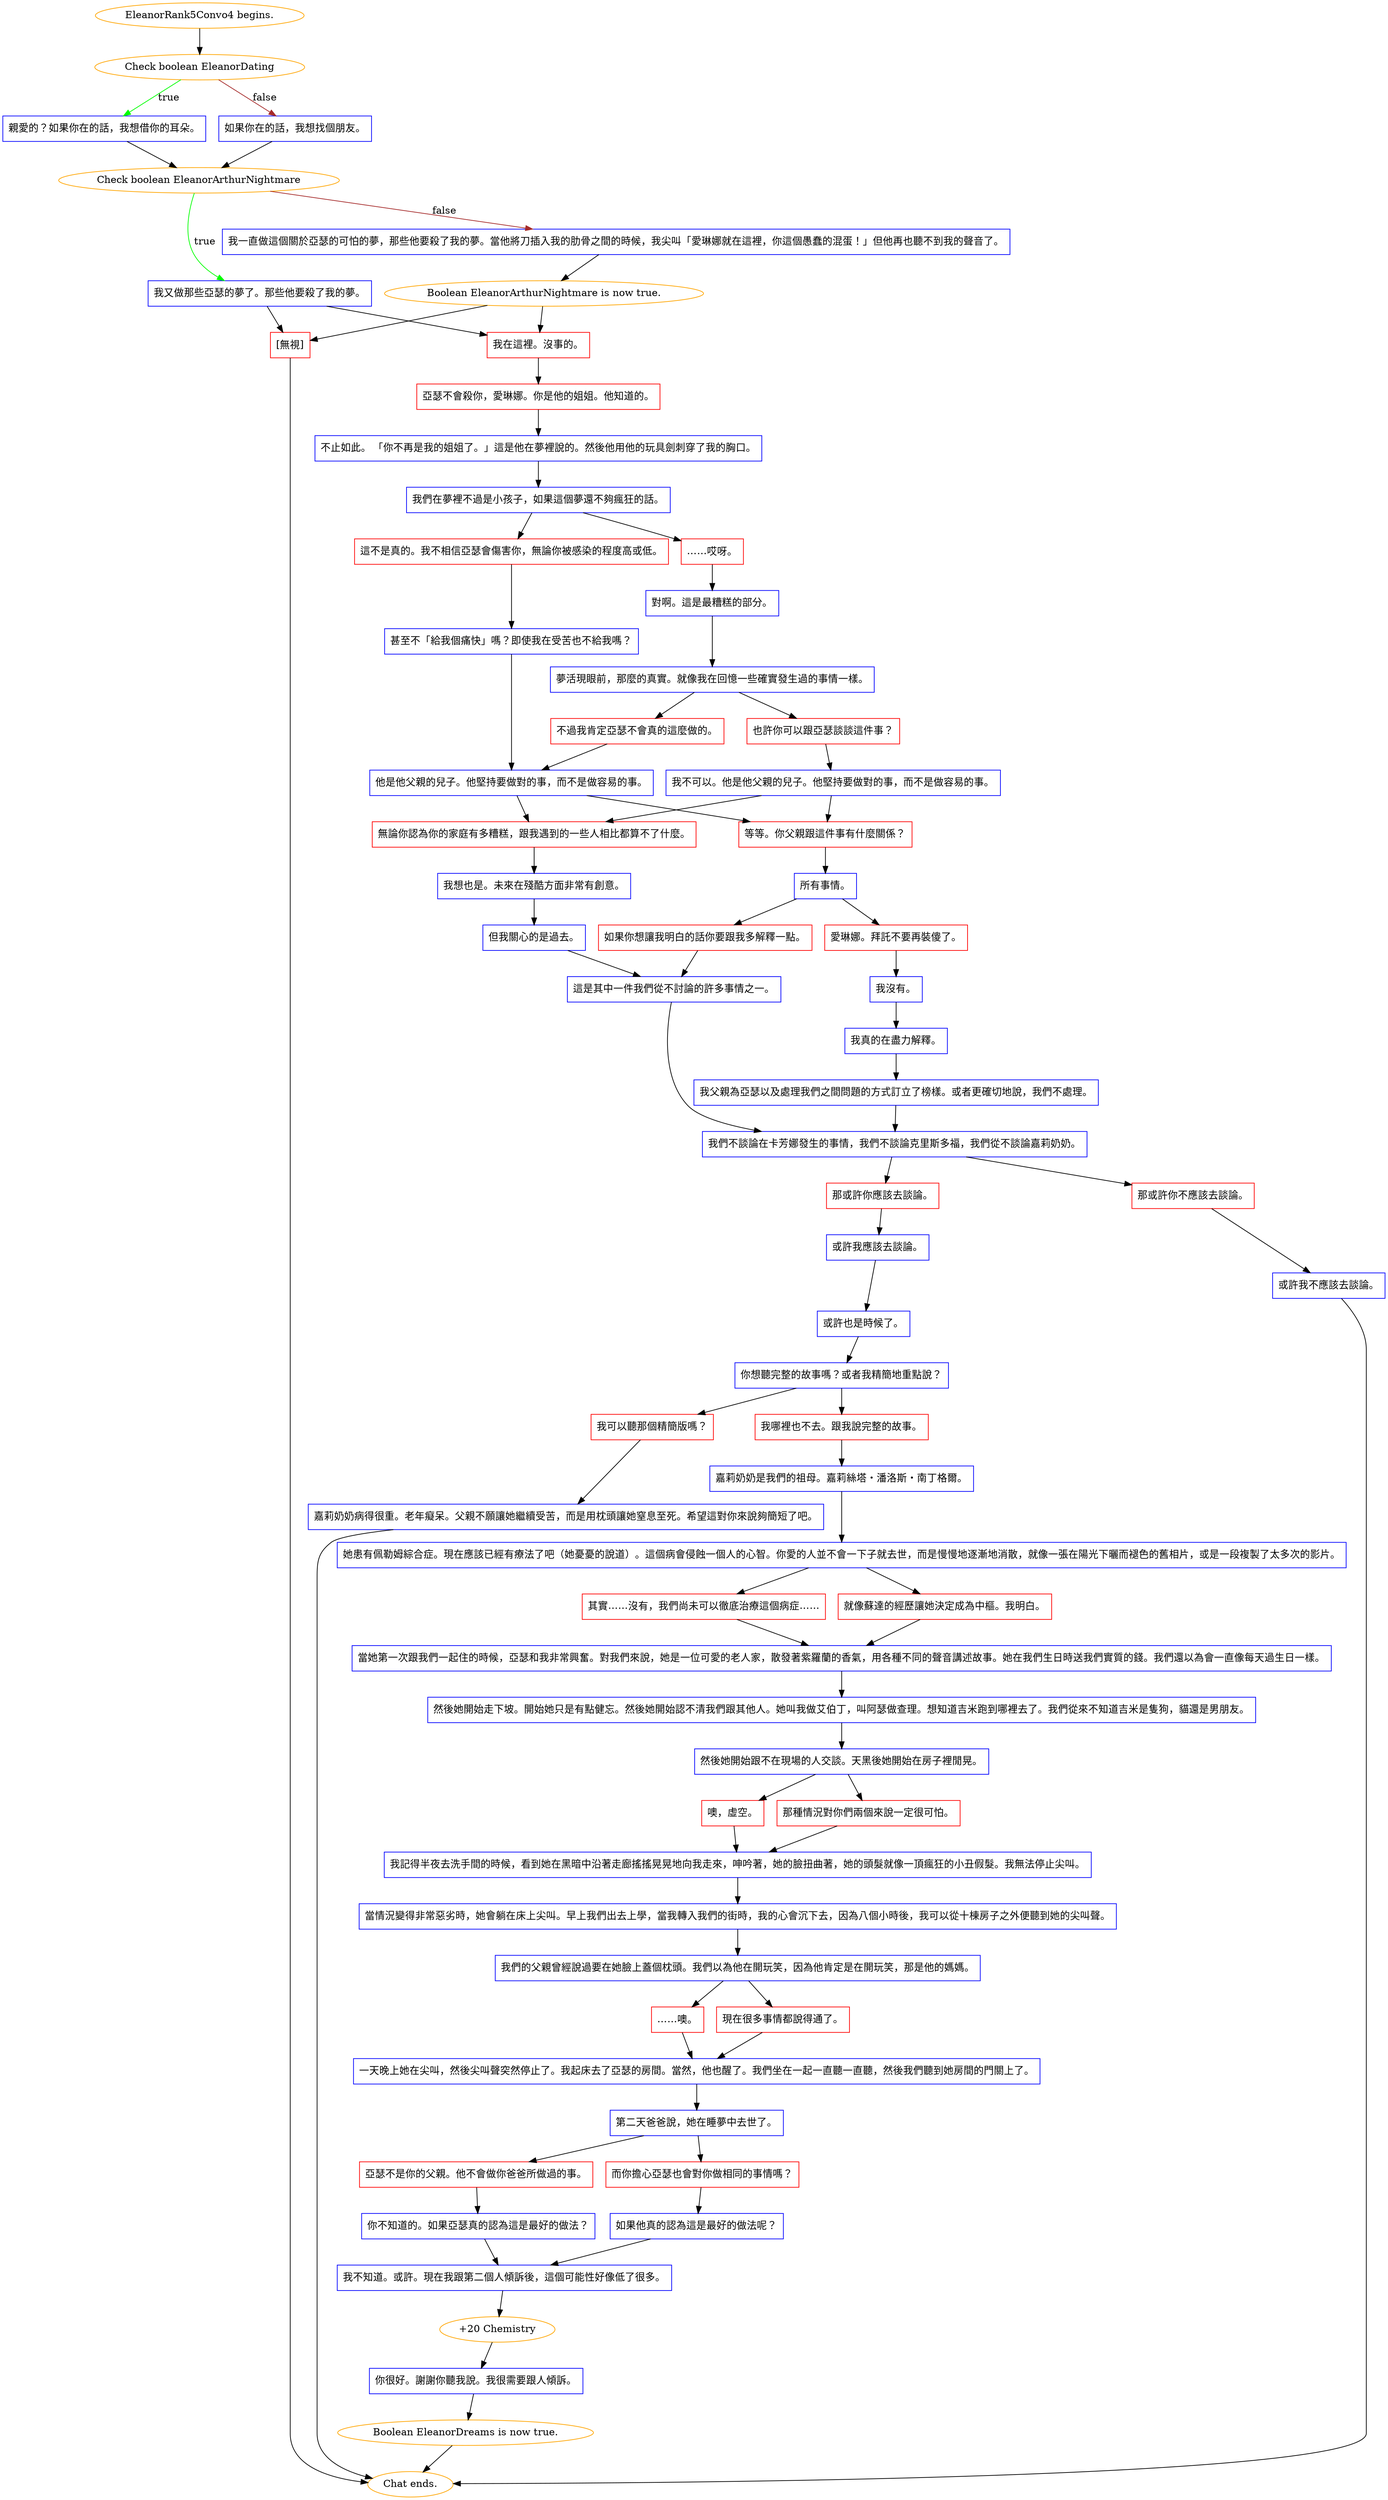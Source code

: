 digraph {
	"EleanorRank5Convo4 begins." [color=orange];
		"EleanorRank5Convo4 begins." -> j3881205893;
	j3881205893 [label="Check boolean EleanorDating",color=orange];
		j3881205893 -> j763088152 [label=true,color=green];
		j3881205893 -> j2176450338 [label=false,color=brown];
	j763088152 [label="親愛的？如果你在的話，我想借你的耳朵。",shape=box,color=blue];
		j763088152 -> j3704551816;
	j2176450338 [label="如果你在的話，我想找個朋友。",shape=box,color=blue];
		j2176450338 -> j3704551816;
	j3704551816 [label="Check boolean EleanorArthurNightmare",color=orange];
		j3704551816 -> j3673304764 [label=true,color=green];
		j3704551816 -> j941796923 [label=false,color=brown];
	j3673304764 [label="我又做那些亞瑟的夢了。那些他要殺了我的夢。",shape=box,color=blue];
		j3673304764 -> j8031296;
		j3673304764 -> j3102889003;
	j941796923 [label="我一直做這個關於亞瑟的可怕的夢，那些他要殺了我的夢。當他將刀插入我的肋骨之間的時候，我尖叫「愛琳娜就在這裡，你這個愚蠢的混蛋！」但他再也聽不到我的聲音了。",shape=box,color=blue];
		j941796923 -> j561526907;
	j8031296 [label="我在這裡。沒事的。",shape=box,color=red];
		j8031296 -> j107931164;
	j3102889003 [label="[無視]",shape=box,color=red];
		j3102889003 -> "Chat ends.";
	j561526907 [label="Boolean EleanorArthurNightmare is now true.",color=orange];
		j561526907 -> j8031296;
		j561526907 -> j3102889003;
	j107931164 [label="亞瑟不會殺你，愛琳娜。你是他的姐姐。他知道的。",shape=box,color=red];
		j107931164 -> j2549514872;
	"Chat ends." [color=orange];
	j2549514872 [label="不止如此。 「你不再是我的姐姐了。」這是他在夢裡說的。然後他用他的玩具劍刺穿了我的胸口。",shape=box,color=blue];
		j2549514872 -> j2622199204;
	j2622199204 [label="我們在夢裡不過是小孩子，如果這個夢還不夠瘋狂的話。",shape=box,color=blue];
		j2622199204 -> j2074607944;
		j2622199204 -> j306003022;
	j2074607944 [label="這不是真的。我不相信亞瑟會傷害你，無論你被感染的程度高或低。",shape=box,color=red];
		j2074607944 -> j3984074880;
	j306003022 [label="……哎呀。",shape=box,color=red];
		j306003022 -> j2152409500;
	j3984074880 [label="甚至不「給我個痛快」嗎？即使我在受苦也不給我嗎？",shape=box,color=blue];
		j3984074880 -> j2314334535;
	j2152409500 [label="對啊。這是最糟糕的部分。",shape=box,color=blue];
		j2152409500 -> j1618450142;
	j2314334535 [label="他是他父親的兒子。他堅持要做對的事，而不是做容易的事。",shape=box,color=blue];
		j2314334535 -> j1373616701;
		j2314334535 -> j2555106744;
	j1618450142 [label="夢活現眼前，那麼的真實。就像我在回憶一些確實發生過的事情一樣。",shape=box,color=blue];
		j1618450142 -> j931412779;
		j1618450142 -> j2497152605;
	j1373616701 [label="無論你認為你的家庭有多糟糕，跟我遇到的一些人相比都算不了什麼。",shape=box,color=red];
		j1373616701 -> j2332648941;
	j2555106744 [label="等等。你父親跟這件事有什麼關係？",shape=box,color=red];
		j2555106744 -> j4266355354;
	j931412779 [label="不過我肯定亞瑟不會真的這麼做的。",shape=box,color=red];
		j931412779 -> j2314334535;
	j2497152605 [label="也許你可以跟亞瑟談談這件事？",shape=box,color=red];
		j2497152605 -> j525399164;
	j2332648941 [label="我想也是。未來在殘酷方面非常有創意。",shape=box,color=blue];
		j2332648941 -> j1994732350;
	j4266355354 [label="所有事情。",shape=box,color=blue];
		j4266355354 -> j1203309706;
		j4266355354 -> j43875025;
	j525399164 [label="我不可以。他是他父親的兒子。他堅持要做對的事，而不是做容易的事。",shape=box,color=blue];
		j525399164 -> j1373616701;
		j525399164 -> j2555106744;
	j1994732350 [label="但我關心的是過去。",shape=box,color=blue];
		j1994732350 -> j450901388;
	j1203309706 [label="如果你想讓我明白的話你要跟我多解釋一點。",shape=box,color=red];
		j1203309706 -> j450901388;
	j43875025 [label="愛琳娜。拜託不要再裝傻了。",shape=box,color=red];
		j43875025 -> j48343163;
	j450901388 [label="這是其中一件我們從不討論的許多事情之一。",shape=box,color=blue];
		j450901388 -> j2159820841;
	j48343163 [label="我沒有。",shape=box,color=blue];
		j48343163 -> j2330519794;
	j2159820841 [label="我們不談論在卡芳娜發生的事情，我們不談論克里斯多福，我們從不談論嘉莉奶奶。",shape=box,color=blue];
		j2159820841 -> j621719413;
		j2159820841 -> j4288325163;
	j2330519794 [label="我真的在盡力解釋。",shape=box,color=blue];
		j2330519794 -> j2275594506;
	j621719413 [label="那或許你不應該去談論。",shape=box,color=red];
		j621719413 -> j49224138;
	j4288325163 [label="那或許你應該去談論。",shape=box,color=red];
		j4288325163 -> j3386928948;
	j2275594506 [label="我父親為亞瑟以及處理我們之間問題的方式訂立了榜樣。或者更確切地說，我們不處理。",shape=box,color=blue];
		j2275594506 -> j2159820841;
	j49224138 [label="或許我不應該去談論。",shape=box,color=blue];
		j49224138 -> "Chat ends.";
	j3386928948 [label="或許我應該去談論。",shape=box,color=blue];
		j3386928948 -> j417952231;
	j417952231 [label="或許也是時候了。",shape=box,color=blue];
		j417952231 -> j3168886292;
	j3168886292 [label="你想聽完整的故事嗎？或者我精簡地重點說？",shape=box,color=blue];
		j3168886292 -> j2049602903;
		j3168886292 -> j756128745;
	j2049602903 [label="我哪裡也不去。跟我說完整的故事。",shape=box,color=red];
		j2049602903 -> j1472500159;
	j756128745 [label="我可以聽那個精簡版嗎？",shape=box,color=red];
		j756128745 -> j1544657826;
	j1472500159 [label="嘉莉奶奶是我們的祖母。嘉莉絲塔・潘洛斯・南丁格爾。",shape=box,color=blue];
		j1472500159 -> j3665853763;
	j1544657826 [label="嘉莉奶奶病得很重。老年癡呆。父親不願讓她繼續受苦，而是用枕頭讓她窒息至死。希望這對你來說夠簡短了吧。",shape=box,color=blue];
		j1544657826 -> "Chat ends.";
	j3665853763 [label="她患有佩勒姆綜合症。現在應該已經有療法了吧（她憂憂的說道）。這個病會侵蝕一個人的心智。你愛的人並不會一下子就去世，而是慢慢地逐漸地消散，就像一張在陽光下曬而褪色的舊相片，或是一段複製了太多次的影片。",shape=box,color=blue];
		j3665853763 -> j1572711478;
		j3665853763 -> j3400867611;
	j1572711478 [label="就像蘇達的經歷讓她決定成為中樞。我明白。",shape=box,color=red];
		j1572711478 -> j2616481761;
	j3400867611 [label="其實……沒有，我們尚未可以徹底治療這個病症……",shape=box,color=red];
		j3400867611 -> j2616481761;
	j2616481761 [label="當她第一次跟我們一起住的時候，亞瑟和我非常興奮。對我們來說，她是一位可愛的老人家，散發著紫羅蘭的香氣，用各種不同的聲音講述故事。她在我們生日時送我們實質的錢。我們還以為會一直像每天過生日一樣。",shape=box,color=blue];
		j2616481761 -> j1083919267;
	j1083919267 [label="然後她開始走下坡。開始她只是有點健忘。然後她開始認不清我們跟其他人。她叫我做艾伯丁，叫阿瑟做查理。想知道吉米跑到哪裡去了。我們從來不知道吉米是隻狗，貓還是男朋友。",shape=box,color=blue];
		j1083919267 -> j2204153588;
	j2204153588 [label="然後她開始跟不在現場的人交談。天黑後她開始在房子裡閒晃。",shape=box,color=blue];
		j2204153588 -> j3255900264;
		j2204153588 -> j4234892576;
	j3255900264 [label="那種情況對你們兩個來說一定很可怕。",shape=box,color=red];
		j3255900264 -> j2637792140;
	j4234892576 [label="噢，虛空。",shape=box,color=red];
		j4234892576 -> j2637792140;
	j2637792140 [label="我記得半夜去洗手間的時候，看到她在黑暗中沿著走廊搖搖晃晃地向我走來，呻吟著，她的臉扭曲著，她的頭髮就像一頂瘋狂的小丑假髮。我無法停止尖叫。",shape=box,color=blue];
		j2637792140 -> j2716857929;
	j2716857929 [label="當情況變得非常惡劣時，她會躺在床上尖叫。早上我們出去上學，當我轉入我們的街時，我的心會沉下去，因為八個小時後，我可以從十棟房子之外便聽到她的尖叫聲。",shape=box,color=blue];
		j2716857929 -> j1635198059;
	j1635198059 [label="我們的父親曾經說過要在她臉上蓋個枕頭。我們以為他在開玩笑，因為他肯定是在開玩笑，那是他的媽媽。",shape=box,color=blue];
		j1635198059 -> j3401400972;
		j1635198059 -> j2597324289;
	j3401400972 [label="現在很多事情都說得通了。",shape=box,color=red];
		j3401400972 -> j1961984244;
	j2597324289 [label="……噢。",shape=box,color=red];
		j2597324289 -> j1961984244;
	j1961984244 [label="一天晚上她在尖叫，然後尖叫聲突然停止了。我起床去了亞瑟的房間。當然，他也醒了。我們坐在一起一直聽一直聽，然後我們聽到她房間的門關上了。",shape=box,color=blue];
		j1961984244 -> j2402366589;
	j2402366589 [label="第二天爸爸說，她在睡夢中去世了。",shape=box,color=blue];
		j2402366589 -> j1159407197;
		j2402366589 -> j174381226;
	j1159407197 [label="而你擔心亞瑟也會對你做相同的事情嗎？",shape=box,color=red];
		j1159407197 -> j4074279787;
	j174381226 [label="亞瑟不是你的父親。他不會做你爸爸所做過的事。",shape=box,color=red];
		j174381226 -> j1599623209;
	j4074279787 [label="如果他真的認為這是最好的做法呢？",shape=box,color=blue];
		j4074279787 -> j3795121896;
	j1599623209 [label="你不知道的。如果亞瑟真的認為這是最好的做法？",shape=box,color=blue];
		j1599623209 -> j3795121896;
	j3795121896 [label="我不知道。或許。現在我跟第二個人傾訴後，這個可能性好像低了很多。",shape=box,color=blue];
		j3795121896 -> j2579699393;
	j2579699393 [label="+20 Chemistry",color=orange];
		j2579699393 -> j2963539698;
	j2963539698 [label="你很好。謝謝你聽我說。我很需要跟人傾訴。",shape=box,color=blue];
		j2963539698 -> j2043428571;
	j2043428571 [label="Boolean EleanorDreams is now true.",color=orange];
		j2043428571 -> "Chat ends.";
}